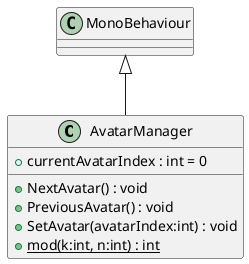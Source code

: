 @startuml
class AvatarManager {
    + currentAvatarIndex : int = 0
    + NextAvatar() : void
    + PreviousAvatar() : void
    + SetAvatar(avatarIndex:int) : void
    + {static} mod(k:int, n:int) : int
}
MonoBehaviour <|-- AvatarManager
@enduml
